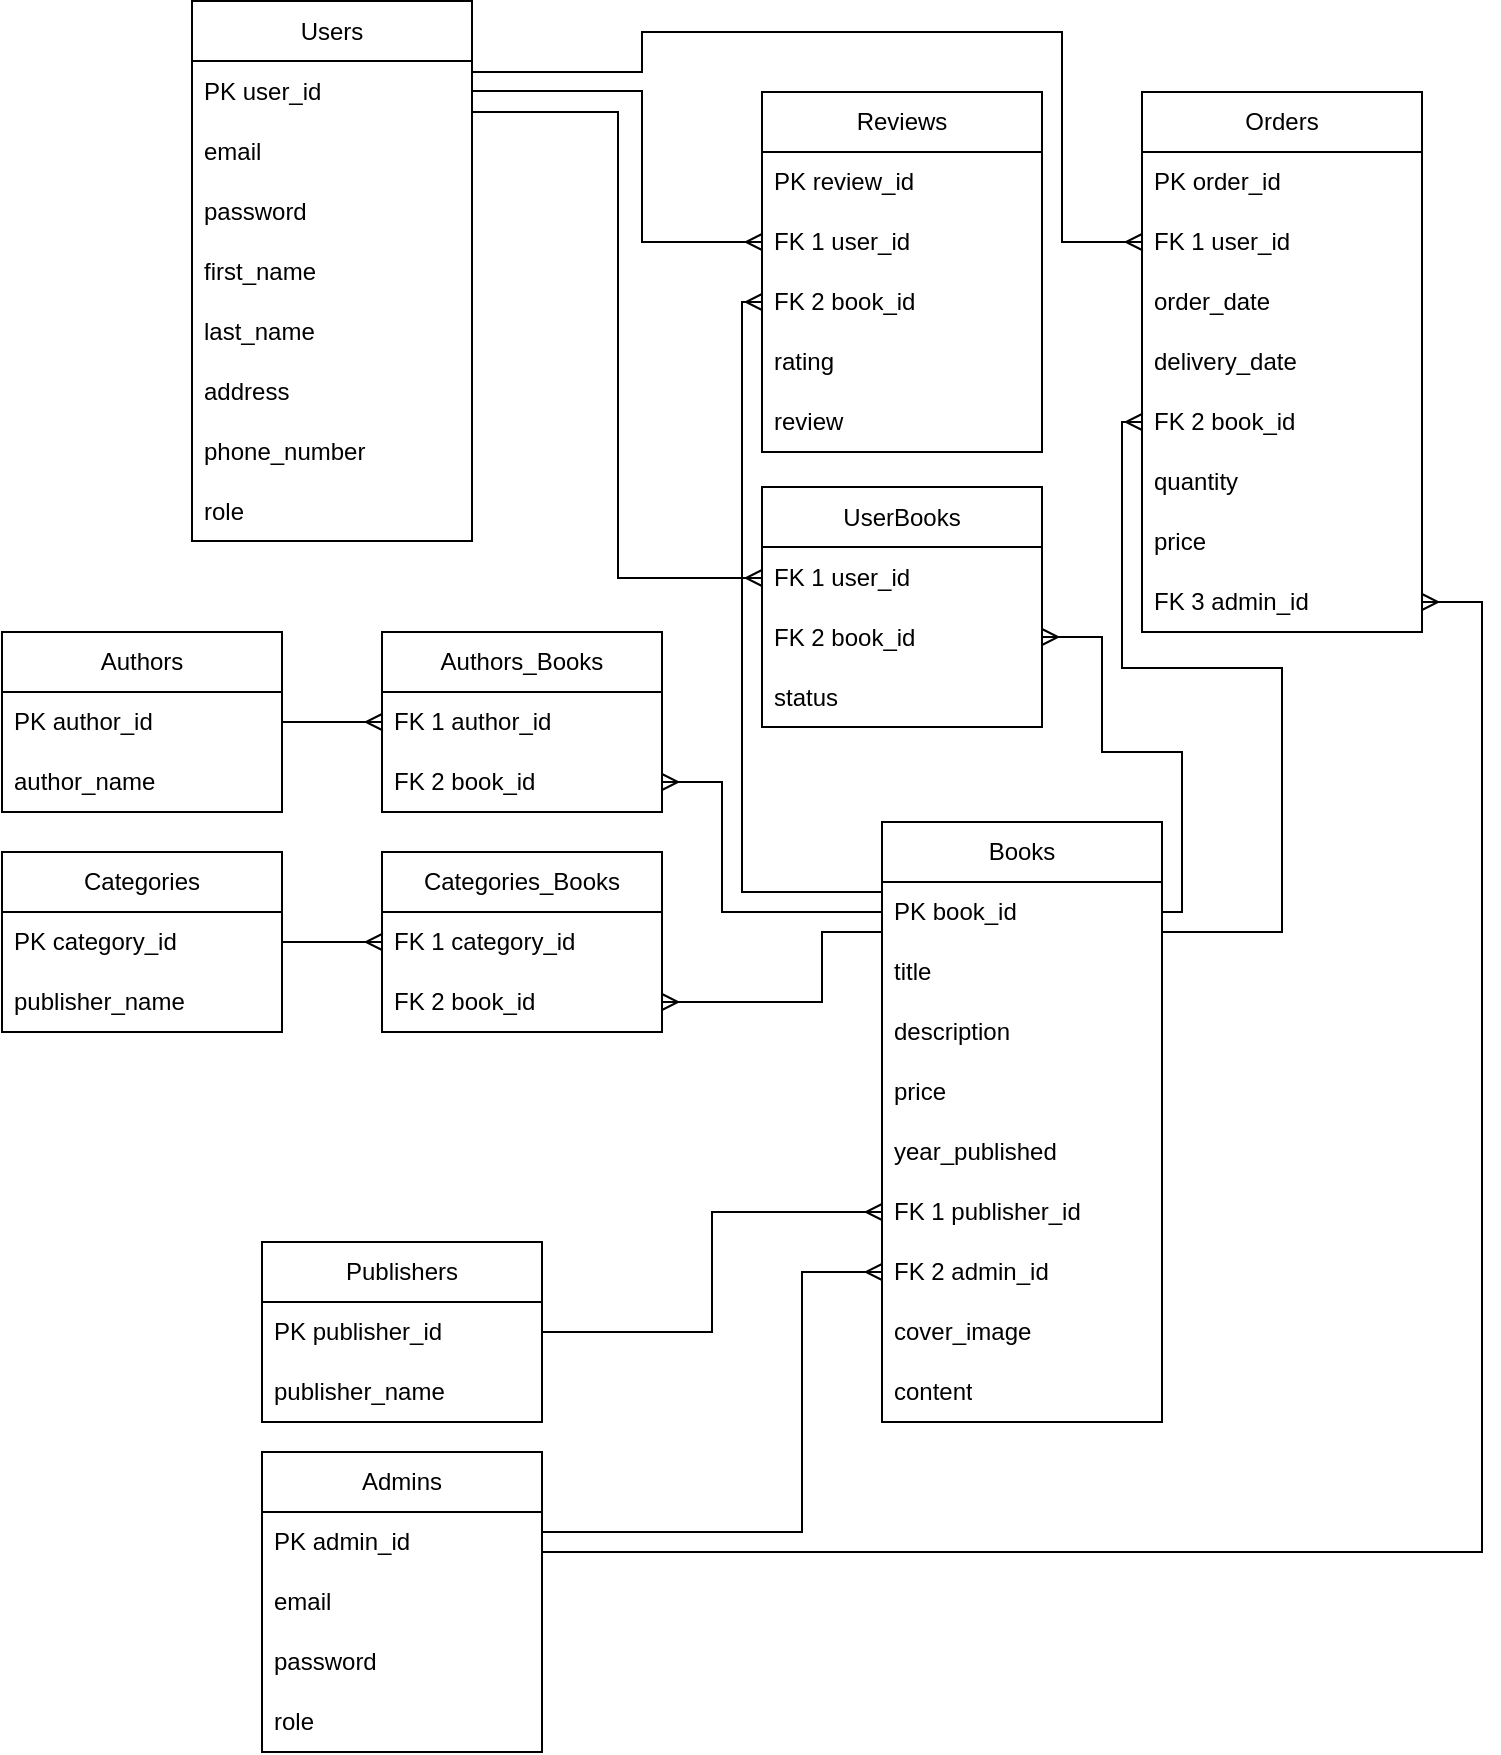 <mxfile version="22.1.2" type="device">
  <diagram name="Страница 1" id="VT-tsYib6p4vzIX8ooeg">
    <mxGraphModel dx="2125" dy="874" grid="1" gridSize="10" guides="1" tooltips="1" connect="1" arrows="1" fold="1" page="1" pageScale="1" pageWidth="827" pageHeight="1169" math="0" shadow="0">
      <root>
        <mxCell id="0" />
        <mxCell id="1" parent="0" />
        <mxCell id="eeoiKfyPnV7jnFPSHYmS-3" value="Users" style="swimlane;fontStyle=0;childLayout=stackLayout;horizontal=1;startSize=30;horizontalStack=0;resizeParent=1;resizeParentMax=0;resizeLast=0;collapsible=1;marginBottom=0;whiteSpace=wrap;html=1;" parent="1" vertex="1">
          <mxGeometry x="45" y="24.5" width="140" height="270" as="geometry" />
        </mxCell>
        <mxCell id="eeoiKfyPnV7jnFPSHYmS-4" value="PK&amp;nbsp;user_id&amp;nbsp;" style="text;strokeColor=none;fillColor=none;align=left;verticalAlign=middle;spacingLeft=4;spacingRight=4;overflow=hidden;points=[[0,0.5],[1,0.5]];portConstraint=eastwest;rotatable=0;whiteSpace=wrap;html=1;" parent="eeoiKfyPnV7jnFPSHYmS-3" vertex="1">
          <mxGeometry y="30" width="140" height="30" as="geometry" />
        </mxCell>
        <mxCell id="eeoiKfyPnV7jnFPSHYmS-5" value="email" style="text;strokeColor=none;fillColor=none;align=left;verticalAlign=middle;spacingLeft=4;spacingRight=4;overflow=hidden;points=[[0,0.5],[1,0.5]];portConstraint=eastwest;rotatable=0;whiteSpace=wrap;html=1;" parent="eeoiKfyPnV7jnFPSHYmS-3" vertex="1">
          <mxGeometry y="60" width="140" height="30" as="geometry" />
        </mxCell>
        <mxCell id="eeoiKfyPnV7jnFPSHYmS-6" value="password" style="text;strokeColor=none;fillColor=none;align=left;verticalAlign=middle;spacingLeft=4;spacingRight=4;overflow=hidden;points=[[0,0.5],[1,0.5]];portConstraint=eastwest;rotatable=0;whiteSpace=wrap;html=1;" parent="eeoiKfyPnV7jnFPSHYmS-3" vertex="1">
          <mxGeometry y="90" width="140" height="30" as="geometry" />
        </mxCell>
        <mxCell id="eeoiKfyPnV7jnFPSHYmS-7" value="first_name" style="text;strokeColor=none;fillColor=none;align=left;verticalAlign=middle;spacingLeft=4;spacingRight=4;overflow=hidden;points=[[0,0.5],[1,0.5]];portConstraint=eastwest;rotatable=0;whiteSpace=wrap;html=1;" parent="eeoiKfyPnV7jnFPSHYmS-3" vertex="1">
          <mxGeometry y="120" width="140" height="30" as="geometry" />
        </mxCell>
        <mxCell id="eeoiKfyPnV7jnFPSHYmS-8" value="last_name" style="text;strokeColor=none;fillColor=none;align=left;verticalAlign=middle;spacingLeft=4;spacingRight=4;overflow=hidden;points=[[0,0.5],[1,0.5]];portConstraint=eastwest;rotatable=0;whiteSpace=wrap;html=1;" parent="eeoiKfyPnV7jnFPSHYmS-3" vertex="1">
          <mxGeometry y="150" width="140" height="30" as="geometry" />
        </mxCell>
        <mxCell id="eeoiKfyPnV7jnFPSHYmS-10" value="address" style="text;strokeColor=none;fillColor=none;align=left;verticalAlign=middle;spacingLeft=4;spacingRight=4;overflow=hidden;points=[[0,0.5],[1,0.5]];portConstraint=eastwest;rotatable=0;whiteSpace=wrap;html=1;" parent="eeoiKfyPnV7jnFPSHYmS-3" vertex="1">
          <mxGeometry y="180" width="140" height="30" as="geometry" />
        </mxCell>
        <mxCell id="eeoiKfyPnV7jnFPSHYmS-9" value="phone_number" style="text;strokeColor=none;fillColor=none;align=left;verticalAlign=middle;spacingLeft=4;spacingRight=4;overflow=hidden;points=[[0,0.5],[1,0.5]];portConstraint=eastwest;rotatable=0;whiteSpace=wrap;html=1;" parent="eeoiKfyPnV7jnFPSHYmS-3" vertex="1">
          <mxGeometry y="210" width="140" height="30" as="geometry" />
        </mxCell>
        <mxCell id="NHLsjOcALGrTFDmSyfff-2" value="role" style="text;strokeColor=none;fillColor=none;align=left;verticalAlign=middle;spacingLeft=4;spacingRight=4;overflow=hidden;points=[[0,0.5],[1,0.5]];portConstraint=eastwest;rotatable=0;whiteSpace=wrap;html=1;" parent="eeoiKfyPnV7jnFPSHYmS-3" vertex="1">
          <mxGeometry y="240" width="140" height="30" as="geometry" />
        </mxCell>
        <mxCell id="eeoiKfyPnV7jnFPSHYmS-11" value="Admins" style="swimlane;fontStyle=0;childLayout=stackLayout;horizontal=1;startSize=30;horizontalStack=0;resizeParent=1;resizeParentMax=0;resizeLast=0;collapsible=1;marginBottom=0;whiteSpace=wrap;html=1;" parent="1" vertex="1">
          <mxGeometry x="80" y="750" width="140" height="150" as="geometry" />
        </mxCell>
        <mxCell id="eeoiKfyPnV7jnFPSHYmS-12" value="PK&amp;nbsp;admin_id" style="text;strokeColor=none;fillColor=none;align=left;verticalAlign=middle;spacingLeft=4;spacingRight=4;overflow=hidden;points=[[0,0.5],[1,0.5]];portConstraint=eastwest;rotatable=0;whiteSpace=wrap;html=1;" parent="eeoiKfyPnV7jnFPSHYmS-11" vertex="1">
          <mxGeometry y="30" width="140" height="30" as="geometry" />
        </mxCell>
        <mxCell id="eeoiKfyPnV7jnFPSHYmS-13" value="email" style="text;strokeColor=none;fillColor=none;align=left;verticalAlign=middle;spacingLeft=4;spacingRight=4;overflow=hidden;points=[[0,0.5],[1,0.5]];portConstraint=eastwest;rotatable=0;whiteSpace=wrap;html=1;" parent="eeoiKfyPnV7jnFPSHYmS-11" vertex="1">
          <mxGeometry y="60" width="140" height="30" as="geometry" />
        </mxCell>
        <mxCell id="eeoiKfyPnV7jnFPSHYmS-14" value="password" style="text;strokeColor=none;fillColor=none;align=left;verticalAlign=middle;spacingLeft=4;spacingRight=4;overflow=hidden;points=[[0,0.5],[1,0.5]];portConstraint=eastwest;rotatable=0;whiteSpace=wrap;html=1;" parent="eeoiKfyPnV7jnFPSHYmS-11" vertex="1">
          <mxGeometry y="90" width="140" height="30" as="geometry" />
        </mxCell>
        <mxCell id="NHLsjOcALGrTFDmSyfff-3" value="role" style="text;strokeColor=none;fillColor=none;align=left;verticalAlign=middle;spacingLeft=4;spacingRight=4;overflow=hidden;points=[[0,0.5],[1,0.5]];portConstraint=eastwest;rotatable=0;whiteSpace=wrap;html=1;" parent="eeoiKfyPnV7jnFPSHYmS-11" vertex="1">
          <mxGeometry y="120" width="140" height="30" as="geometry" />
        </mxCell>
        <mxCell id="eeoiKfyPnV7jnFPSHYmS-19" value="Books" style="swimlane;fontStyle=0;childLayout=stackLayout;horizontal=1;startSize=30;horizontalStack=0;resizeParent=1;resizeParentMax=0;resizeLast=0;collapsible=1;marginBottom=0;whiteSpace=wrap;html=1;" parent="1" vertex="1">
          <mxGeometry x="390" y="435" width="140" height="300" as="geometry">
            <mxRectangle x="460" y="90" width="70" height="30" as="alternateBounds" />
          </mxGeometry>
        </mxCell>
        <mxCell id="eeoiKfyPnV7jnFPSHYmS-20" value="PK book_id" style="text;strokeColor=none;fillColor=none;align=left;verticalAlign=middle;spacingLeft=4;spacingRight=4;overflow=hidden;points=[[0,0.5],[1,0.5]];portConstraint=eastwest;rotatable=0;whiteSpace=wrap;html=1;" parent="eeoiKfyPnV7jnFPSHYmS-19" vertex="1">
          <mxGeometry y="30" width="140" height="30" as="geometry" />
        </mxCell>
        <mxCell id="eeoiKfyPnV7jnFPSHYmS-21" value="title" style="text;strokeColor=none;fillColor=none;align=left;verticalAlign=middle;spacingLeft=4;spacingRight=4;overflow=hidden;points=[[0,0.5],[1,0.5]];portConstraint=eastwest;rotatable=0;whiteSpace=wrap;html=1;" parent="eeoiKfyPnV7jnFPSHYmS-19" vertex="1">
          <mxGeometry y="60" width="140" height="30" as="geometry" />
        </mxCell>
        <mxCell id="eeoiKfyPnV7jnFPSHYmS-24" value="description" style="text;strokeColor=none;fillColor=none;align=left;verticalAlign=middle;spacingLeft=4;spacingRight=4;overflow=hidden;points=[[0,0.5],[1,0.5]];portConstraint=eastwest;rotatable=0;whiteSpace=wrap;html=1;" parent="eeoiKfyPnV7jnFPSHYmS-19" vertex="1">
          <mxGeometry y="90" width="140" height="30" as="geometry" />
        </mxCell>
        <mxCell id="eeoiKfyPnV7jnFPSHYmS-25" value="price" style="text;strokeColor=none;fillColor=none;align=left;verticalAlign=middle;spacingLeft=4;spacingRight=4;overflow=hidden;points=[[0,0.5],[1,0.5]];portConstraint=eastwest;rotatable=0;whiteSpace=wrap;html=1;" parent="eeoiKfyPnV7jnFPSHYmS-19" vertex="1">
          <mxGeometry y="120" width="140" height="30" as="geometry" />
        </mxCell>
        <mxCell id="eeoiKfyPnV7jnFPSHYmS-26" value="year_published" style="text;strokeColor=none;fillColor=none;align=left;verticalAlign=middle;spacingLeft=4;spacingRight=4;overflow=hidden;points=[[0,0.5],[1,0.5]];portConstraint=eastwest;rotatable=0;whiteSpace=wrap;html=1;" parent="eeoiKfyPnV7jnFPSHYmS-19" vertex="1">
          <mxGeometry y="150" width="140" height="30" as="geometry" />
        </mxCell>
        <mxCell id="eeoiKfyPnV7jnFPSHYmS-27" value="FK 1 publisher_id" style="text;strokeColor=none;fillColor=none;align=left;verticalAlign=middle;spacingLeft=4;spacingRight=4;overflow=hidden;points=[[0,0.5],[1,0.5]];portConstraint=eastwest;rotatable=0;whiteSpace=wrap;html=1;" parent="eeoiKfyPnV7jnFPSHYmS-19" vertex="1">
          <mxGeometry y="180" width="140" height="30" as="geometry" />
        </mxCell>
        <mxCell id="eeoiKfyPnV7jnFPSHYmS-70" value="FK 2 admin_id" style="text;strokeColor=none;fillColor=none;align=left;verticalAlign=middle;spacingLeft=4;spacingRight=4;overflow=hidden;points=[[0,0.5],[1,0.5]];portConstraint=eastwest;rotatable=0;whiteSpace=wrap;html=1;" parent="eeoiKfyPnV7jnFPSHYmS-19" vertex="1">
          <mxGeometry y="210" width="140" height="30" as="geometry" />
        </mxCell>
        <mxCell id="NHLsjOcALGrTFDmSyfff-4" value="cover_image" style="text;strokeColor=none;fillColor=none;align=left;verticalAlign=middle;spacingLeft=4;spacingRight=4;overflow=hidden;points=[[0,0.5],[1,0.5]];portConstraint=eastwest;rotatable=0;whiteSpace=wrap;html=1;" parent="eeoiKfyPnV7jnFPSHYmS-19" vertex="1">
          <mxGeometry y="240" width="140" height="30" as="geometry" />
        </mxCell>
        <mxCell id="NHLsjOcALGrTFDmSyfff-5" value="content" style="text;strokeColor=none;fillColor=none;align=left;verticalAlign=middle;spacingLeft=4;spacingRight=4;overflow=hidden;points=[[0,0.5],[1,0.5]];portConstraint=eastwest;rotatable=0;whiteSpace=wrap;html=1;" parent="eeoiKfyPnV7jnFPSHYmS-19" vertex="1">
          <mxGeometry y="270" width="140" height="30" as="geometry" />
        </mxCell>
        <mxCell id="eeoiKfyPnV7jnFPSHYmS-28" value="Authors" style="swimlane;fontStyle=0;childLayout=stackLayout;horizontal=1;startSize=30;horizontalStack=0;resizeParent=1;resizeParentMax=0;resizeLast=0;collapsible=1;marginBottom=0;whiteSpace=wrap;html=1;" parent="1" vertex="1">
          <mxGeometry x="-50" y="340" width="140" height="90" as="geometry" />
        </mxCell>
        <mxCell id="eeoiKfyPnV7jnFPSHYmS-29" value="PK&amp;nbsp;author_id" style="text;strokeColor=none;fillColor=none;align=left;verticalAlign=middle;spacingLeft=4;spacingRight=4;overflow=hidden;points=[[0,0.5],[1,0.5]];portConstraint=eastwest;rotatable=0;whiteSpace=wrap;html=1;" parent="eeoiKfyPnV7jnFPSHYmS-28" vertex="1">
          <mxGeometry y="30" width="140" height="30" as="geometry" />
        </mxCell>
        <mxCell id="eeoiKfyPnV7jnFPSHYmS-30" value="author_name" style="text;strokeColor=none;fillColor=none;align=left;verticalAlign=middle;spacingLeft=4;spacingRight=4;overflow=hidden;points=[[0,0.5],[1,0.5]];portConstraint=eastwest;rotatable=0;whiteSpace=wrap;html=1;" parent="eeoiKfyPnV7jnFPSHYmS-28" vertex="1">
          <mxGeometry y="60" width="140" height="30" as="geometry" />
        </mxCell>
        <mxCell id="eeoiKfyPnV7jnFPSHYmS-36" value="Publishers" style="swimlane;fontStyle=0;childLayout=stackLayout;horizontal=1;startSize=30;horizontalStack=0;resizeParent=1;resizeParentMax=0;resizeLast=0;collapsible=1;marginBottom=0;whiteSpace=wrap;html=1;" parent="1" vertex="1">
          <mxGeometry x="80" y="645" width="140" height="90" as="geometry" />
        </mxCell>
        <mxCell id="eeoiKfyPnV7jnFPSHYmS-37" value="PK&amp;nbsp;publisher_id" style="text;strokeColor=none;fillColor=none;align=left;verticalAlign=middle;spacingLeft=4;spacingRight=4;overflow=hidden;points=[[0,0.5],[1,0.5]];portConstraint=eastwest;rotatable=0;whiteSpace=wrap;html=1;" parent="eeoiKfyPnV7jnFPSHYmS-36" vertex="1">
          <mxGeometry y="30" width="140" height="30" as="geometry" />
        </mxCell>
        <mxCell id="eeoiKfyPnV7jnFPSHYmS-38" value="publisher_name" style="text;strokeColor=none;fillColor=none;align=left;verticalAlign=middle;spacingLeft=4;spacingRight=4;overflow=hidden;points=[[0,0.5],[1,0.5]];portConstraint=eastwest;rotatable=0;whiteSpace=wrap;html=1;" parent="eeoiKfyPnV7jnFPSHYmS-36" vertex="1">
          <mxGeometry y="60" width="140" height="30" as="geometry" />
        </mxCell>
        <mxCell id="eeoiKfyPnV7jnFPSHYmS-39" value="Orders" style="swimlane;fontStyle=0;childLayout=stackLayout;horizontal=1;startSize=30;horizontalStack=0;resizeParent=1;resizeParentMax=0;resizeLast=0;collapsible=1;marginBottom=0;whiteSpace=wrap;html=1;" parent="1" vertex="1">
          <mxGeometry x="520" y="70" width="140" height="270" as="geometry" />
        </mxCell>
        <mxCell id="eeoiKfyPnV7jnFPSHYmS-40" value="PK&amp;nbsp;order_id" style="text;strokeColor=none;fillColor=none;align=left;verticalAlign=middle;spacingLeft=4;spacingRight=4;overflow=hidden;points=[[0,0.5],[1,0.5]];portConstraint=eastwest;rotatable=0;whiteSpace=wrap;html=1;" parent="eeoiKfyPnV7jnFPSHYmS-39" vertex="1">
          <mxGeometry y="30" width="140" height="30" as="geometry" />
        </mxCell>
        <mxCell id="eeoiKfyPnV7jnFPSHYmS-41" value="FK 1 user_id" style="text;strokeColor=none;fillColor=none;align=left;verticalAlign=middle;spacingLeft=4;spacingRight=4;overflow=hidden;points=[[0,0.5],[1,0.5]];portConstraint=eastwest;rotatable=0;whiteSpace=wrap;html=1;" parent="eeoiKfyPnV7jnFPSHYmS-39" vertex="1">
          <mxGeometry y="60" width="140" height="30" as="geometry" />
        </mxCell>
        <mxCell id="eeoiKfyPnV7jnFPSHYmS-42" value="order_date" style="text;strokeColor=none;fillColor=none;align=left;verticalAlign=middle;spacingLeft=4;spacingRight=4;overflow=hidden;points=[[0,0.5],[1,0.5]];portConstraint=eastwest;rotatable=0;whiteSpace=wrap;html=1;" parent="eeoiKfyPnV7jnFPSHYmS-39" vertex="1">
          <mxGeometry y="90" width="140" height="30" as="geometry" />
        </mxCell>
        <mxCell id="eeoiKfyPnV7jnFPSHYmS-43" value="delivery_date" style="text;strokeColor=none;fillColor=none;align=left;verticalAlign=middle;spacingLeft=4;spacingRight=4;overflow=hidden;points=[[0,0.5],[1,0.5]];portConstraint=eastwest;rotatable=0;whiteSpace=wrap;html=1;" parent="eeoiKfyPnV7jnFPSHYmS-39" vertex="1">
          <mxGeometry y="120" width="140" height="30" as="geometry" />
        </mxCell>
        <mxCell id="eeoiKfyPnV7jnFPSHYmS-50" value="FK 2 book_id" style="text;strokeColor=none;fillColor=none;align=left;verticalAlign=middle;spacingLeft=4;spacingRight=4;overflow=hidden;points=[[0,0.5],[1,0.5]];portConstraint=eastwest;rotatable=0;whiteSpace=wrap;html=1;" parent="eeoiKfyPnV7jnFPSHYmS-39" vertex="1">
          <mxGeometry y="150" width="140" height="30" as="geometry" />
        </mxCell>
        <mxCell id="eeoiKfyPnV7jnFPSHYmS-51" value="quantity" style="text;strokeColor=none;fillColor=none;align=left;verticalAlign=middle;spacingLeft=4;spacingRight=4;overflow=hidden;points=[[0,0.5],[1,0.5]];portConstraint=eastwest;rotatable=0;whiteSpace=wrap;html=1;" parent="eeoiKfyPnV7jnFPSHYmS-39" vertex="1">
          <mxGeometry y="180" width="140" height="30" as="geometry" />
        </mxCell>
        <mxCell id="eeoiKfyPnV7jnFPSHYmS-52" value="price" style="text;strokeColor=none;fillColor=none;align=left;verticalAlign=middle;spacingLeft=4;spacingRight=4;overflow=hidden;points=[[0,0.5],[1,0.5]];portConstraint=eastwest;rotatable=0;whiteSpace=wrap;html=1;" parent="eeoiKfyPnV7jnFPSHYmS-39" vertex="1">
          <mxGeometry y="210" width="140" height="30" as="geometry" />
        </mxCell>
        <mxCell id="eeoiKfyPnV7jnFPSHYmS-72" value="FK 3 admin_id" style="text;strokeColor=none;fillColor=none;align=left;verticalAlign=middle;spacingLeft=4;spacingRight=4;overflow=hidden;points=[[0,0.5],[1,0.5]];portConstraint=eastwest;rotatable=0;whiteSpace=wrap;html=1;" parent="eeoiKfyPnV7jnFPSHYmS-39" vertex="1">
          <mxGeometry y="240" width="140" height="30" as="geometry" />
        </mxCell>
        <mxCell id="eeoiKfyPnV7jnFPSHYmS-44" value="Reviews" style="swimlane;fontStyle=0;childLayout=stackLayout;horizontal=1;startSize=30;horizontalStack=0;resizeParent=1;resizeParentMax=0;resizeLast=0;collapsible=1;marginBottom=0;whiteSpace=wrap;html=1;" parent="1" vertex="1">
          <mxGeometry x="330" y="70" width="140" height="180" as="geometry" />
        </mxCell>
        <mxCell id="eeoiKfyPnV7jnFPSHYmS-45" value="PK&amp;nbsp;review_id" style="text;strokeColor=none;fillColor=none;align=left;verticalAlign=middle;spacingLeft=4;spacingRight=4;overflow=hidden;points=[[0,0.5],[1,0.5]];portConstraint=eastwest;rotatable=0;whiteSpace=wrap;html=1;" parent="eeoiKfyPnV7jnFPSHYmS-44" vertex="1">
          <mxGeometry y="30" width="140" height="30" as="geometry" />
        </mxCell>
        <mxCell id="eeoiKfyPnV7jnFPSHYmS-46" value="FK 1 user_id" style="text;strokeColor=none;fillColor=none;align=left;verticalAlign=middle;spacingLeft=4;spacingRight=4;overflow=hidden;points=[[0,0.5],[1,0.5]];portConstraint=eastwest;rotatable=0;whiteSpace=wrap;html=1;" parent="eeoiKfyPnV7jnFPSHYmS-44" vertex="1">
          <mxGeometry y="60" width="140" height="30" as="geometry" />
        </mxCell>
        <mxCell id="eeoiKfyPnV7jnFPSHYmS-47" value="FK 2 book_id" style="text;strokeColor=none;fillColor=none;align=left;verticalAlign=middle;spacingLeft=4;spacingRight=4;overflow=hidden;points=[[0,0.5],[1,0.5]];portConstraint=eastwest;rotatable=0;whiteSpace=wrap;html=1;" parent="eeoiKfyPnV7jnFPSHYmS-44" vertex="1">
          <mxGeometry y="90" width="140" height="30" as="geometry" />
        </mxCell>
        <mxCell id="eeoiKfyPnV7jnFPSHYmS-48" value="rating" style="text;strokeColor=none;fillColor=none;align=left;verticalAlign=middle;spacingLeft=4;spacingRight=4;overflow=hidden;points=[[0,0.5],[1,0.5]];portConstraint=eastwest;rotatable=0;whiteSpace=wrap;html=1;" parent="eeoiKfyPnV7jnFPSHYmS-44" vertex="1">
          <mxGeometry y="120" width="140" height="30" as="geometry" />
        </mxCell>
        <mxCell id="eeoiKfyPnV7jnFPSHYmS-53" value="review" style="text;strokeColor=none;fillColor=none;align=left;verticalAlign=middle;spacingLeft=4;spacingRight=4;overflow=hidden;points=[[0,0.5],[1,0.5]];portConstraint=eastwest;rotatable=0;whiteSpace=wrap;html=1;" parent="eeoiKfyPnV7jnFPSHYmS-44" vertex="1">
          <mxGeometry y="150" width="140" height="30" as="geometry" />
        </mxCell>
        <mxCell id="eeoiKfyPnV7jnFPSHYmS-54" value="Categories" style="swimlane;fontStyle=0;childLayout=stackLayout;horizontal=1;startSize=30;horizontalStack=0;resizeParent=1;resizeParentMax=0;resizeLast=0;collapsible=1;marginBottom=0;whiteSpace=wrap;html=1;" parent="1" vertex="1">
          <mxGeometry x="-50" y="450" width="140" height="90" as="geometry" />
        </mxCell>
        <mxCell id="eeoiKfyPnV7jnFPSHYmS-55" value="PK&amp;nbsp;category_id" style="text;strokeColor=none;fillColor=none;align=left;verticalAlign=middle;spacingLeft=4;spacingRight=4;overflow=hidden;points=[[0,0.5],[1,0.5]];portConstraint=eastwest;rotatable=0;whiteSpace=wrap;html=1;" parent="eeoiKfyPnV7jnFPSHYmS-54" vertex="1">
          <mxGeometry y="30" width="140" height="30" as="geometry" />
        </mxCell>
        <mxCell id="eeoiKfyPnV7jnFPSHYmS-56" value="publisher_name" style="text;strokeColor=none;fillColor=none;align=left;verticalAlign=middle;spacingLeft=4;spacingRight=4;overflow=hidden;points=[[0,0.5],[1,0.5]];portConstraint=eastwest;rotatable=0;whiteSpace=wrap;html=1;" parent="eeoiKfyPnV7jnFPSHYmS-54" vertex="1">
          <mxGeometry y="60" width="140" height="30" as="geometry" />
        </mxCell>
        <mxCell id="eeoiKfyPnV7jnFPSHYmS-62" style="edgeStyle=orthogonalEdgeStyle;rounded=0;orthogonalLoop=1;jettySize=auto;html=1;exitX=1;exitY=0.5;exitDx=0;exitDy=0;endArrow=ERmany;endFill=0;" parent="1" source="eeoiKfyPnV7jnFPSHYmS-37" target="eeoiKfyPnV7jnFPSHYmS-27" edge="1">
          <mxGeometry relative="1" as="geometry" />
        </mxCell>
        <mxCell id="eeoiKfyPnV7jnFPSHYmS-64" style="edgeStyle=orthogonalEdgeStyle;rounded=0;orthogonalLoop=1;jettySize=auto;html=1;exitX=0;exitY=0.5;exitDx=0;exitDy=0;entryX=0;entryY=0.5;entryDx=0;entryDy=0;endArrow=ERmany;endFill=0;" parent="1" source="eeoiKfyPnV7jnFPSHYmS-20" target="eeoiKfyPnV7jnFPSHYmS-47" edge="1">
          <mxGeometry relative="1" as="geometry">
            <Array as="points">
              <mxPoint x="390" y="470" />
              <mxPoint x="320" y="470" />
              <mxPoint x="320" y="175" />
            </Array>
          </mxGeometry>
        </mxCell>
        <mxCell id="eeoiKfyPnV7jnFPSHYmS-65" style="edgeStyle=orthogonalEdgeStyle;rounded=0;orthogonalLoop=1;jettySize=auto;html=1;exitX=1;exitY=0.5;exitDx=0;exitDy=0;entryX=0;entryY=0.5;entryDx=0;entryDy=0;endArrow=ERmany;endFill=0;" parent="1" source="eeoiKfyPnV7jnFPSHYmS-4" target="eeoiKfyPnV7jnFPSHYmS-46" edge="1">
          <mxGeometry relative="1" as="geometry">
            <Array as="points">
              <mxPoint x="270" y="70" />
              <mxPoint x="270" y="145" />
            </Array>
          </mxGeometry>
        </mxCell>
        <mxCell id="eeoiKfyPnV7jnFPSHYmS-66" style="edgeStyle=orthogonalEdgeStyle;rounded=0;orthogonalLoop=1;jettySize=auto;html=1;exitX=1;exitY=0.5;exitDx=0;exitDy=0;entryX=0;entryY=0.5;entryDx=0;entryDy=0;endArrow=ERmany;endFill=0;" parent="1" source="eeoiKfyPnV7jnFPSHYmS-4" target="eeoiKfyPnV7jnFPSHYmS-41" edge="1">
          <mxGeometry relative="1" as="geometry">
            <mxPoint x="400" y="50" as="targetPoint" />
            <Array as="points">
              <mxPoint x="185" y="60" />
              <mxPoint x="270" y="60" />
              <mxPoint x="270" y="40" />
              <mxPoint x="480" y="40" />
              <mxPoint x="480" y="145" />
            </Array>
          </mxGeometry>
        </mxCell>
        <mxCell id="eeoiKfyPnV7jnFPSHYmS-68" style="edgeStyle=orthogonalEdgeStyle;rounded=0;orthogonalLoop=1;jettySize=auto;html=1;exitX=1;exitY=0.5;exitDx=0;exitDy=0;entryX=0;entryY=0.5;entryDx=0;entryDy=0;endArrow=ERmany;endFill=0;" parent="1" source="eeoiKfyPnV7jnFPSHYmS-20" target="eeoiKfyPnV7jnFPSHYmS-50" edge="1">
          <mxGeometry relative="1" as="geometry">
            <Array as="points">
              <mxPoint x="530" y="490" />
              <mxPoint x="590" y="490" />
              <mxPoint x="590" y="358" />
              <mxPoint x="510" y="358" />
              <mxPoint x="510" y="235" />
            </Array>
          </mxGeometry>
        </mxCell>
        <mxCell id="eeoiKfyPnV7jnFPSHYmS-71" style="edgeStyle=orthogonalEdgeStyle;orthogonalLoop=1;jettySize=auto;html=1;exitX=1;exitY=0.5;exitDx=0;exitDy=0;rounded=0;endArrow=ERmany;endFill=0;" parent="1" source="eeoiKfyPnV7jnFPSHYmS-12" target="eeoiKfyPnV7jnFPSHYmS-70" edge="1">
          <mxGeometry relative="1" as="geometry">
            <Array as="points">
              <mxPoint x="220" y="790" />
              <mxPoint x="350" y="790" />
              <mxPoint x="350" y="660" />
            </Array>
          </mxGeometry>
        </mxCell>
        <mxCell id="eeoiKfyPnV7jnFPSHYmS-73" style="edgeStyle=orthogonalEdgeStyle;rounded=0;orthogonalLoop=1;jettySize=auto;html=1;entryX=1;entryY=0.5;entryDx=0;entryDy=0;endArrow=ERmany;endFill=0;" parent="1" source="eeoiKfyPnV7jnFPSHYmS-12" target="eeoiKfyPnV7jnFPSHYmS-72" edge="1">
          <mxGeometry relative="1" as="geometry">
            <mxPoint x="720" y="320" as="targetPoint" />
            <Array as="points">
              <mxPoint x="690" y="800" />
              <mxPoint x="690" y="325" />
            </Array>
          </mxGeometry>
        </mxCell>
        <mxCell id="AEu5U4cZeC9CnwkRI0KG-2" value="Authors_Books" style="swimlane;fontStyle=0;childLayout=stackLayout;horizontal=1;startSize=30;horizontalStack=0;resizeParent=1;resizeParentMax=0;resizeLast=0;collapsible=1;marginBottom=0;whiteSpace=wrap;html=1;" parent="1" vertex="1">
          <mxGeometry x="140" y="340" width="140" height="90" as="geometry" />
        </mxCell>
        <mxCell id="AEu5U4cZeC9CnwkRI0KG-3" value="FK 1 author_id" style="text;strokeColor=none;fillColor=none;align=left;verticalAlign=middle;spacingLeft=4;spacingRight=4;overflow=hidden;points=[[0,0.5],[1,0.5]];portConstraint=eastwest;rotatable=0;whiteSpace=wrap;html=1;" parent="AEu5U4cZeC9CnwkRI0KG-2" vertex="1">
          <mxGeometry y="30" width="140" height="30" as="geometry" />
        </mxCell>
        <mxCell id="AEu5U4cZeC9CnwkRI0KG-4" value="FK 2 book_id" style="text;strokeColor=none;fillColor=none;align=left;verticalAlign=middle;spacingLeft=4;spacingRight=4;overflow=hidden;points=[[0,0.5],[1,0.5]];portConstraint=eastwest;rotatable=0;whiteSpace=wrap;html=1;" parent="AEu5U4cZeC9CnwkRI0KG-2" vertex="1">
          <mxGeometry y="60" width="140" height="30" as="geometry" />
        </mxCell>
        <mxCell id="AEu5U4cZeC9CnwkRI0KG-5" value="Categories_Books" style="swimlane;fontStyle=0;childLayout=stackLayout;horizontal=1;startSize=30;horizontalStack=0;resizeParent=1;resizeParentMax=0;resizeLast=0;collapsible=1;marginBottom=0;whiteSpace=wrap;html=1;" parent="1" vertex="1">
          <mxGeometry x="140" y="450" width="140" height="90" as="geometry" />
        </mxCell>
        <mxCell id="AEu5U4cZeC9CnwkRI0KG-6" value="FK 1 category_id" style="text;strokeColor=none;fillColor=none;align=left;verticalAlign=middle;spacingLeft=4;spacingRight=4;overflow=hidden;points=[[0,0.5],[1,0.5]];portConstraint=eastwest;rotatable=0;whiteSpace=wrap;html=1;" parent="AEu5U4cZeC9CnwkRI0KG-5" vertex="1">
          <mxGeometry y="30" width="140" height="30" as="geometry" />
        </mxCell>
        <mxCell id="AEu5U4cZeC9CnwkRI0KG-7" value="FK 2 book_id" style="text;strokeColor=none;fillColor=none;align=left;verticalAlign=middle;spacingLeft=4;spacingRight=4;overflow=hidden;points=[[0,0.5],[1,0.5]];portConstraint=eastwest;rotatable=0;whiteSpace=wrap;html=1;" parent="AEu5U4cZeC9CnwkRI0KG-5" vertex="1">
          <mxGeometry y="60" width="140" height="30" as="geometry" />
        </mxCell>
        <mxCell id="AEu5U4cZeC9CnwkRI0KG-8" style="edgeStyle=orthogonalEdgeStyle;rounded=0;orthogonalLoop=1;jettySize=auto;html=1;exitX=0;exitY=0.5;exitDx=0;exitDy=0;entryX=1;entryY=0.5;entryDx=0;entryDy=0;endArrow=ERmany;endFill=0;" parent="1" source="eeoiKfyPnV7jnFPSHYmS-20" target="AEu5U4cZeC9CnwkRI0KG-7" edge="1">
          <mxGeometry relative="1" as="geometry">
            <Array as="points">
              <mxPoint x="390" y="490" />
              <mxPoint x="360" y="490" />
              <mxPoint x="360" y="525" />
            </Array>
          </mxGeometry>
        </mxCell>
        <mxCell id="AEu5U4cZeC9CnwkRI0KG-9" style="edgeStyle=orthogonalEdgeStyle;rounded=0;orthogonalLoop=1;jettySize=auto;html=1;exitX=0;exitY=0.5;exitDx=0;exitDy=0;entryX=1;entryY=0.5;entryDx=0;entryDy=0;endArrow=ERmany;endFill=0;" parent="1" source="eeoiKfyPnV7jnFPSHYmS-20" target="AEu5U4cZeC9CnwkRI0KG-4" edge="1">
          <mxGeometry relative="1" as="geometry">
            <Array as="points">
              <mxPoint x="310" y="480" />
              <mxPoint x="310" y="415" />
            </Array>
          </mxGeometry>
        </mxCell>
        <mxCell id="AEu5U4cZeC9CnwkRI0KG-10" style="edgeStyle=orthogonalEdgeStyle;rounded=0;orthogonalLoop=1;jettySize=auto;html=1;exitX=1;exitY=0.5;exitDx=0;exitDy=0;entryX=0;entryY=0.5;entryDx=0;entryDy=0;endArrow=ERmany;endFill=0;" parent="1" source="eeoiKfyPnV7jnFPSHYmS-29" target="AEu5U4cZeC9CnwkRI0KG-3" edge="1">
          <mxGeometry relative="1" as="geometry" />
        </mxCell>
        <mxCell id="AEu5U4cZeC9CnwkRI0KG-11" style="edgeStyle=orthogonalEdgeStyle;rounded=0;orthogonalLoop=1;jettySize=auto;html=1;exitX=1;exitY=0.5;exitDx=0;exitDy=0;endArrow=ERmany;endFill=0;" parent="1" source="eeoiKfyPnV7jnFPSHYmS-55" target="AEu5U4cZeC9CnwkRI0KG-6" edge="1">
          <mxGeometry relative="1" as="geometry" />
        </mxCell>
        <mxCell id="NHLsjOcALGrTFDmSyfff-26" style="edgeStyle=orthogonalEdgeStyle;rounded=0;orthogonalLoop=1;jettySize=auto;html=1;entryX=1;entryY=0.5;entryDx=0;entryDy=0;endArrow=ERmany;endFill=0;" parent="1" target="NHLsjOcALGrTFDmSyfff-23" edge="1">
          <mxGeometry relative="1" as="geometry">
            <mxPoint x="530" y="480" as="sourcePoint" />
            <mxPoint x="560" y="400" as="targetPoint" />
            <Array as="points">
              <mxPoint x="540" y="480" />
              <mxPoint x="540" y="400" />
              <mxPoint x="500" y="400" />
              <mxPoint x="500" y="343" />
            </Array>
          </mxGeometry>
        </mxCell>
        <mxCell id="NHLsjOcALGrTFDmSyfff-21" value="UserBooks" style="swimlane;fontStyle=0;childLayout=stackLayout;horizontal=1;startSize=30;horizontalStack=0;resizeParent=1;resizeParentMax=0;resizeLast=0;collapsible=1;marginBottom=0;whiteSpace=wrap;html=1;" parent="1" vertex="1">
          <mxGeometry x="330" y="267.5" width="140" height="120" as="geometry" />
        </mxCell>
        <mxCell id="NHLsjOcALGrTFDmSyfff-22" value="FK 1 user_id" style="text;strokeColor=none;fillColor=none;align=left;verticalAlign=middle;spacingLeft=4;spacingRight=4;overflow=hidden;points=[[0,0.5],[1,0.5]];portConstraint=eastwest;rotatable=0;whiteSpace=wrap;html=1;" parent="NHLsjOcALGrTFDmSyfff-21" vertex="1">
          <mxGeometry y="30" width="140" height="30" as="geometry" />
        </mxCell>
        <mxCell id="NHLsjOcALGrTFDmSyfff-23" value="FK 2 book_id" style="text;strokeColor=none;fillColor=none;align=left;verticalAlign=middle;spacingLeft=4;spacingRight=4;overflow=hidden;points=[[0,0.5],[1,0.5]];portConstraint=eastwest;rotatable=0;whiteSpace=wrap;html=1;" parent="NHLsjOcALGrTFDmSyfff-21" vertex="1">
          <mxGeometry y="60" width="140" height="30" as="geometry" />
        </mxCell>
        <mxCell id="NHLsjOcALGrTFDmSyfff-24" value="status" style="text;strokeColor=none;fillColor=none;align=left;verticalAlign=middle;spacingLeft=4;spacingRight=4;overflow=hidden;points=[[0,0.5],[1,0.5]];portConstraint=eastwest;rotatable=0;whiteSpace=wrap;html=1;" parent="NHLsjOcALGrTFDmSyfff-21" vertex="1">
          <mxGeometry y="90" width="140" height="30" as="geometry" />
        </mxCell>
        <mxCell id="NHLsjOcALGrTFDmSyfff-27" style="edgeStyle=orthogonalEdgeStyle;rounded=0;orthogonalLoop=1;jettySize=auto;html=1;endArrow=ERmany;endFill=0;" parent="1" source="eeoiKfyPnV7jnFPSHYmS-4" target="NHLsjOcALGrTFDmSyfff-22" edge="1">
          <mxGeometry relative="1" as="geometry">
            <Array as="points">
              <mxPoint x="258" y="80" />
              <mxPoint x="258" y="313" />
            </Array>
          </mxGeometry>
        </mxCell>
      </root>
    </mxGraphModel>
  </diagram>
</mxfile>
